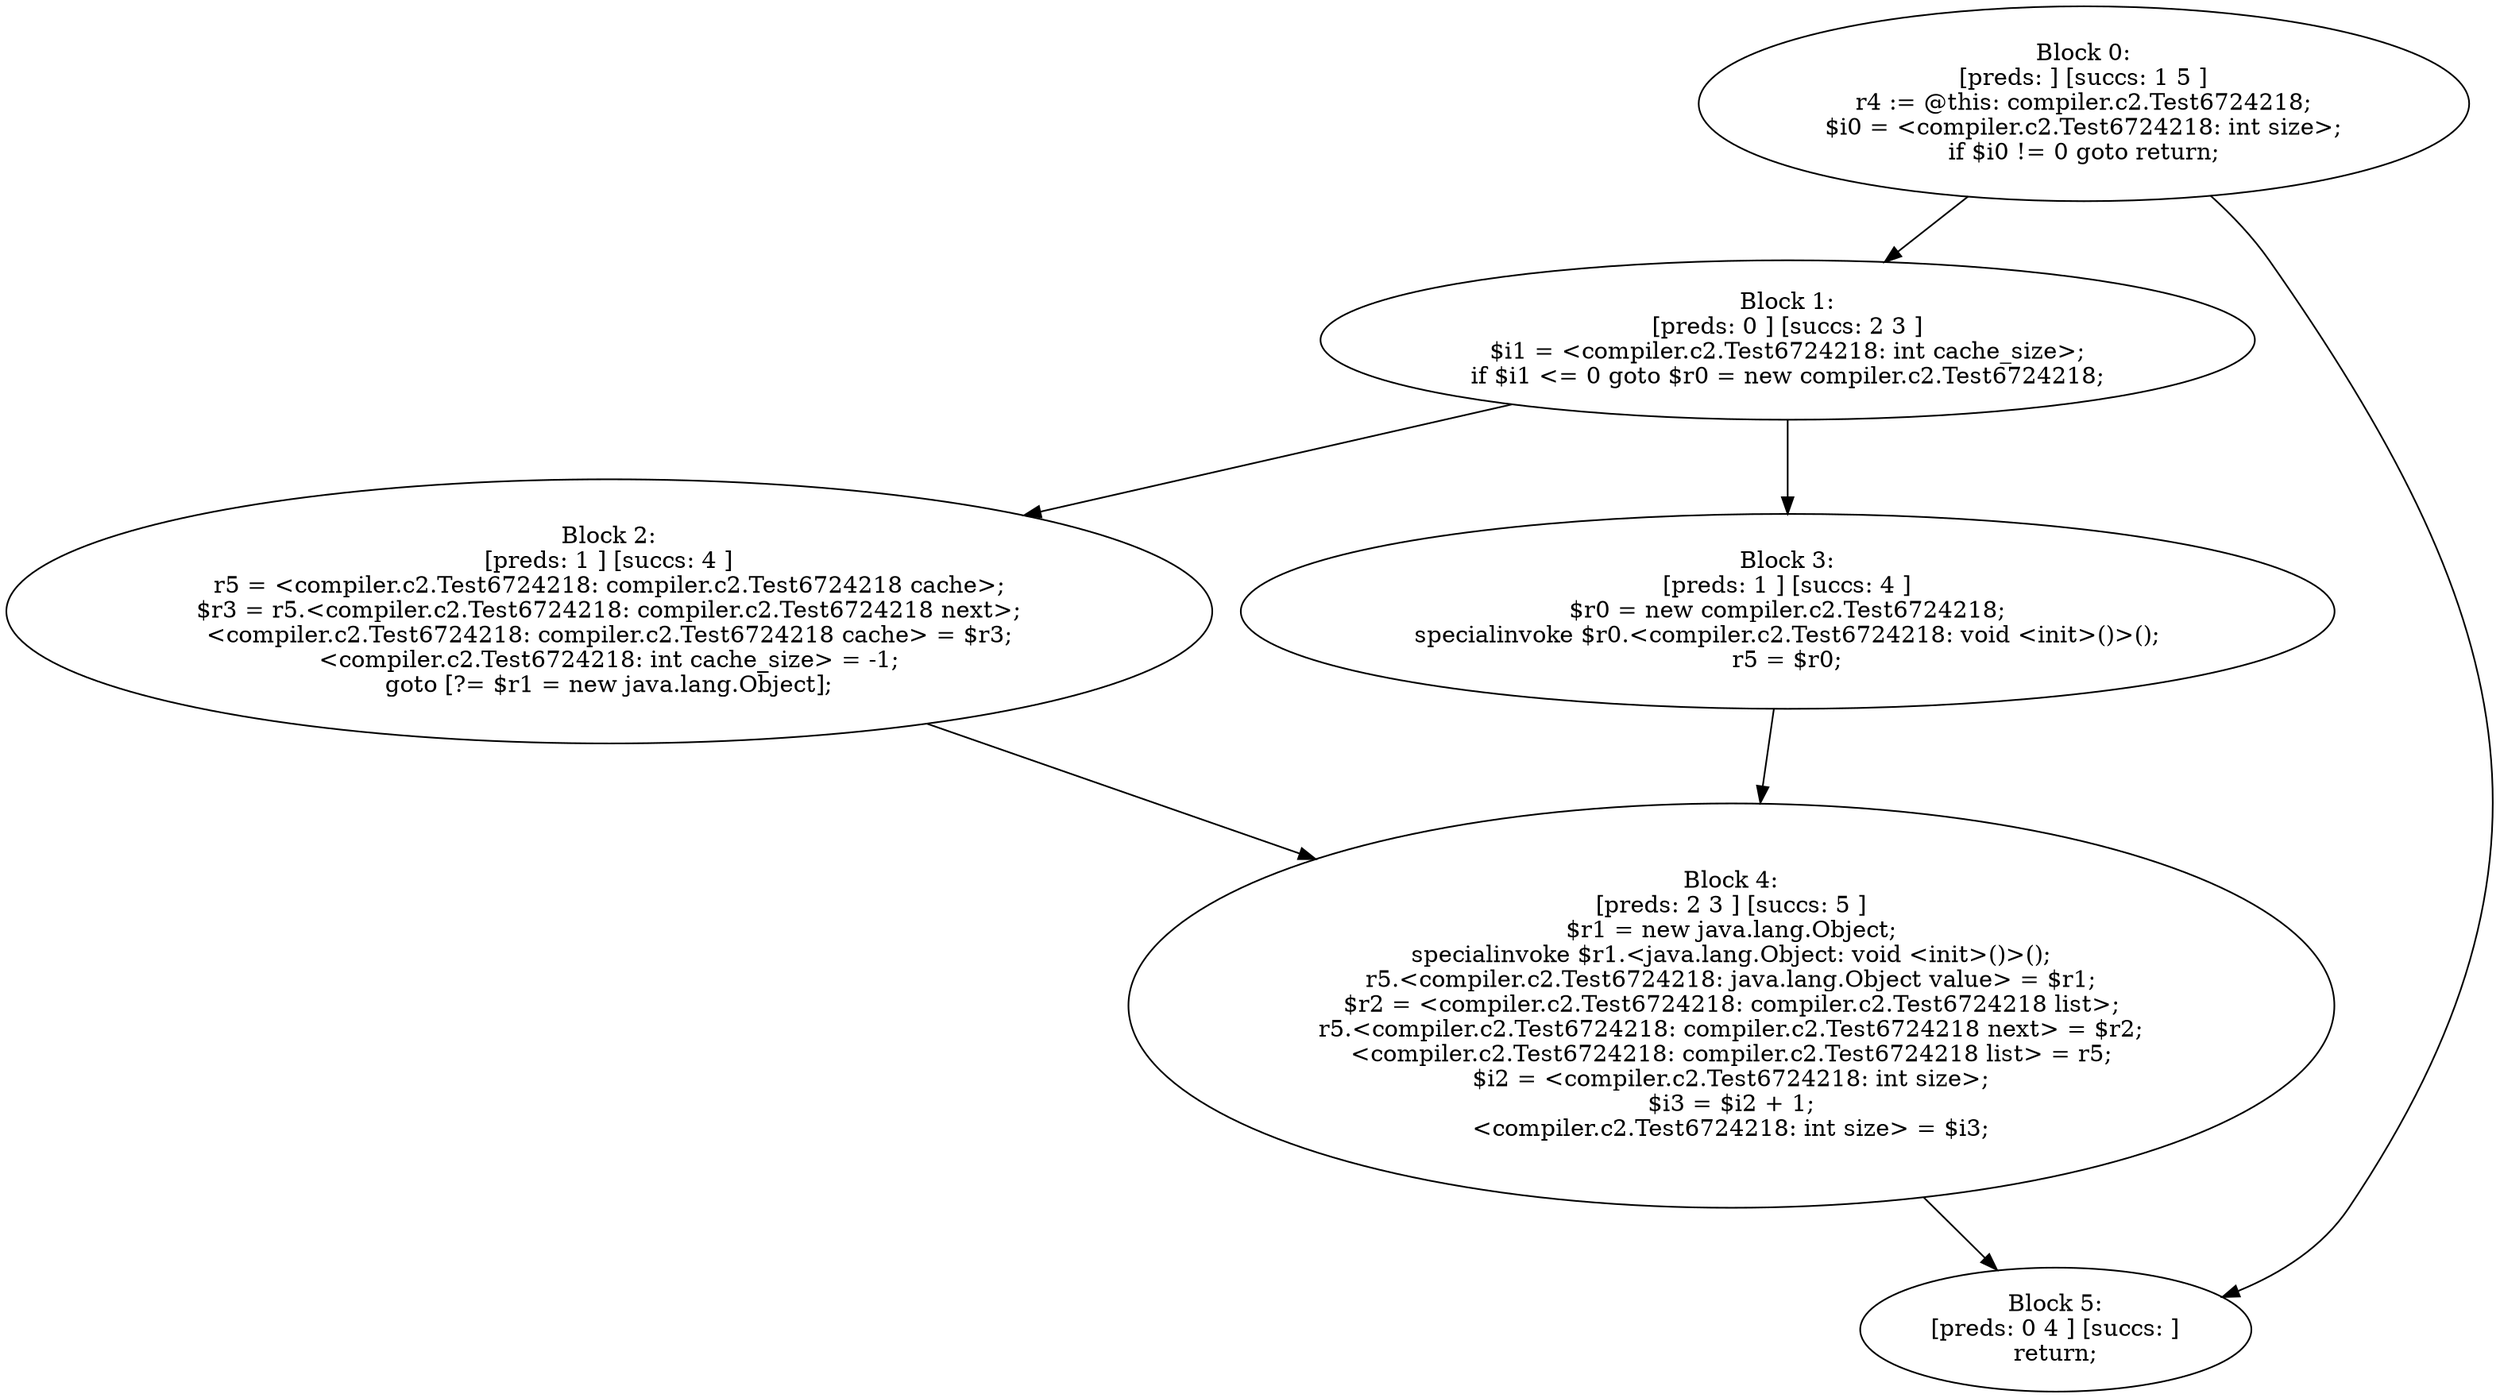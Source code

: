 digraph "unitGraph" {
    "Block 0:
[preds: ] [succs: 1 5 ]
r4 := @this: compiler.c2.Test6724218;
$i0 = <compiler.c2.Test6724218: int size>;
if $i0 != 0 goto return;
"
    "Block 1:
[preds: 0 ] [succs: 2 3 ]
$i1 = <compiler.c2.Test6724218: int cache_size>;
if $i1 <= 0 goto $r0 = new compiler.c2.Test6724218;
"
    "Block 2:
[preds: 1 ] [succs: 4 ]
r5 = <compiler.c2.Test6724218: compiler.c2.Test6724218 cache>;
$r3 = r5.<compiler.c2.Test6724218: compiler.c2.Test6724218 next>;
<compiler.c2.Test6724218: compiler.c2.Test6724218 cache> = $r3;
<compiler.c2.Test6724218: int cache_size> = -1;
goto [?= $r1 = new java.lang.Object];
"
    "Block 3:
[preds: 1 ] [succs: 4 ]
$r0 = new compiler.c2.Test6724218;
specialinvoke $r0.<compiler.c2.Test6724218: void <init>()>();
r5 = $r0;
"
    "Block 4:
[preds: 2 3 ] [succs: 5 ]
$r1 = new java.lang.Object;
specialinvoke $r1.<java.lang.Object: void <init>()>();
r5.<compiler.c2.Test6724218: java.lang.Object value> = $r1;
$r2 = <compiler.c2.Test6724218: compiler.c2.Test6724218 list>;
r5.<compiler.c2.Test6724218: compiler.c2.Test6724218 next> = $r2;
<compiler.c2.Test6724218: compiler.c2.Test6724218 list> = r5;
$i2 = <compiler.c2.Test6724218: int size>;
$i3 = $i2 + 1;
<compiler.c2.Test6724218: int size> = $i3;
"
    "Block 5:
[preds: 0 4 ] [succs: ]
return;
"
    "Block 0:
[preds: ] [succs: 1 5 ]
r4 := @this: compiler.c2.Test6724218;
$i0 = <compiler.c2.Test6724218: int size>;
if $i0 != 0 goto return;
"->"Block 1:
[preds: 0 ] [succs: 2 3 ]
$i1 = <compiler.c2.Test6724218: int cache_size>;
if $i1 <= 0 goto $r0 = new compiler.c2.Test6724218;
";
    "Block 0:
[preds: ] [succs: 1 5 ]
r4 := @this: compiler.c2.Test6724218;
$i0 = <compiler.c2.Test6724218: int size>;
if $i0 != 0 goto return;
"->"Block 5:
[preds: 0 4 ] [succs: ]
return;
";
    "Block 1:
[preds: 0 ] [succs: 2 3 ]
$i1 = <compiler.c2.Test6724218: int cache_size>;
if $i1 <= 0 goto $r0 = new compiler.c2.Test6724218;
"->"Block 2:
[preds: 1 ] [succs: 4 ]
r5 = <compiler.c2.Test6724218: compiler.c2.Test6724218 cache>;
$r3 = r5.<compiler.c2.Test6724218: compiler.c2.Test6724218 next>;
<compiler.c2.Test6724218: compiler.c2.Test6724218 cache> = $r3;
<compiler.c2.Test6724218: int cache_size> = -1;
goto [?= $r1 = new java.lang.Object];
";
    "Block 1:
[preds: 0 ] [succs: 2 3 ]
$i1 = <compiler.c2.Test6724218: int cache_size>;
if $i1 <= 0 goto $r0 = new compiler.c2.Test6724218;
"->"Block 3:
[preds: 1 ] [succs: 4 ]
$r0 = new compiler.c2.Test6724218;
specialinvoke $r0.<compiler.c2.Test6724218: void <init>()>();
r5 = $r0;
";
    "Block 2:
[preds: 1 ] [succs: 4 ]
r5 = <compiler.c2.Test6724218: compiler.c2.Test6724218 cache>;
$r3 = r5.<compiler.c2.Test6724218: compiler.c2.Test6724218 next>;
<compiler.c2.Test6724218: compiler.c2.Test6724218 cache> = $r3;
<compiler.c2.Test6724218: int cache_size> = -1;
goto [?= $r1 = new java.lang.Object];
"->"Block 4:
[preds: 2 3 ] [succs: 5 ]
$r1 = new java.lang.Object;
specialinvoke $r1.<java.lang.Object: void <init>()>();
r5.<compiler.c2.Test6724218: java.lang.Object value> = $r1;
$r2 = <compiler.c2.Test6724218: compiler.c2.Test6724218 list>;
r5.<compiler.c2.Test6724218: compiler.c2.Test6724218 next> = $r2;
<compiler.c2.Test6724218: compiler.c2.Test6724218 list> = r5;
$i2 = <compiler.c2.Test6724218: int size>;
$i3 = $i2 + 1;
<compiler.c2.Test6724218: int size> = $i3;
";
    "Block 3:
[preds: 1 ] [succs: 4 ]
$r0 = new compiler.c2.Test6724218;
specialinvoke $r0.<compiler.c2.Test6724218: void <init>()>();
r5 = $r0;
"->"Block 4:
[preds: 2 3 ] [succs: 5 ]
$r1 = new java.lang.Object;
specialinvoke $r1.<java.lang.Object: void <init>()>();
r5.<compiler.c2.Test6724218: java.lang.Object value> = $r1;
$r2 = <compiler.c2.Test6724218: compiler.c2.Test6724218 list>;
r5.<compiler.c2.Test6724218: compiler.c2.Test6724218 next> = $r2;
<compiler.c2.Test6724218: compiler.c2.Test6724218 list> = r5;
$i2 = <compiler.c2.Test6724218: int size>;
$i3 = $i2 + 1;
<compiler.c2.Test6724218: int size> = $i3;
";
    "Block 4:
[preds: 2 3 ] [succs: 5 ]
$r1 = new java.lang.Object;
specialinvoke $r1.<java.lang.Object: void <init>()>();
r5.<compiler.c2.Test6724218: java.lang.Object value> = $r1;
$r2 = <compiler.c2.Test6724218: compiler.c2.Test6724218 list>;
r5.<compiler.c2.Test6724218: compiler.c2.Test6724218 next> = $r2;
<compiler.c2.Test6724218: compiler.c2.Test6724218 list> = r5;
$i2 = <compiler.c2.Test6724218: int size>;
$i3 = $i2 + 1;
<compiler.c2.Test6724218: int size> = $i3;
"->"Block 5:
[preds: 0 4 ] [succs: ]
return;
";
}
